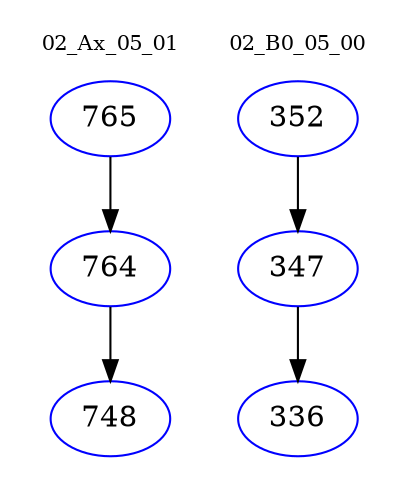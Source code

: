 digraph{
subgraph cluster_0 {
color = white
label = "02_Ax_05_01";
fontsize=10;
T0_765 [label="765", color="blue"]
T0_765 -> T0_764 [color="black"]
T0_764 [label="764", color="blue"]
T0_764 -> T0_748 [color="black"]
T0_748 [label="748", color="blue"]
}
subgraph cluster_1 {
color = white
label = "02_B0_05_00";
fontsize=10;
T1_352 [label="352", color="blue"]
T1_352 -> T1_347 [color="black"]
T1_347 [label="347", color="blue"]
T1_347 -> T1_336 [color="black"]
T1_336 [label="336", color="blue"]
}
}
